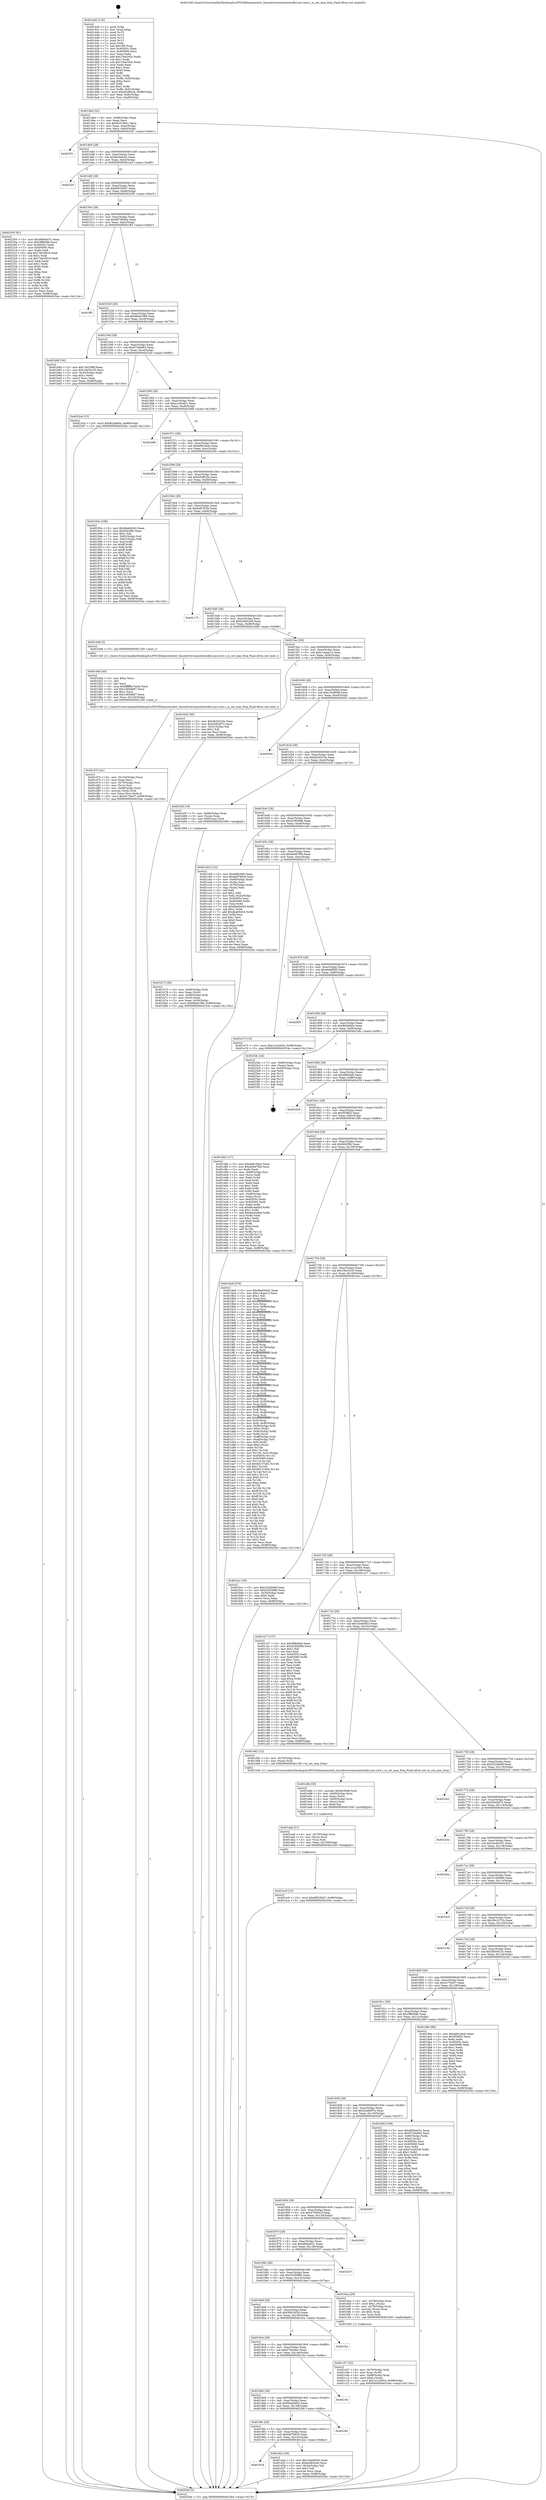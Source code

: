 digraph "0x401440" {
  label = "0x401440 (/mnt/c/Users/mathe/Desktop/tcc/POCII/binaries/extr_linuxdriversmmchostsdhci-pci-core.c_ni_set_max_freq_Final-ollvm.out::main(0))"
  labelloc = "t"
  node[shape=record]

  Entry [label="",width=0.3,height=0.3,shape=circle,fillcolor=black,style=filled]
  "0x4014b4" [label="{
     0x4014b4 [32]\l
     | [instrs]\l
     &nbsp;&nbsp;0x4014b4 \<+6\>: mov -0x98(%rbp),%eax\l
     &nbsp;&nbsp;0x4014ba \<+2\>: mov %eax,%ecx\l
     &nbsp;&nbsp;0x4014bc \<+6\>: sub $0x8c47dbe1,%ecx\l
     &nbsp;&nbsp;0x4014c2 \<+6\>: mov %eax,-0xac(%rbp)\l
     &nbsp;&nbsp;0x4014c8 \<+6\>: mov %ecx,-0xb0(%rbp)\l
     &nbsp;&nbsp;0x4014ce \<+6\>: je 00000000004022f1 \<main+0xeb1\>\l
  }"]
  "0x4022f1" [label="{
     0x4022f1\l
  }", style=dashed]
  "0x4014d4" [label="{
     0x4014d4 [28]\l
     | [instrs]\l
     &nbsp;&nbsp;0x4014d4 \<+5\>: jmp 00000000004014d9 \<main+0x99\>\l
     &nbsp;&nbsp;0x4014d9 \<+6\>: mov -0xac(%rbp),%eax\l
     &nbsp;&nbsp;0x4014df \<+5\>: sub $0x8e3b6c42,%eax\l
     &nbsp;&nbsp;0x4014e4 \<+6\>: mov %eax,-0xb4(%rbp)\l
     &nbsp;&nbsp;0x4014ea \<+6\>: je 0000000000401ecf \<main+0xa8f\>\l
  }"]
  Exit [label="",width=0.3,height=0.3,shape=circle,fillcolor=black,style=filled,peripheries=2]
  "0x401ecf" [label="{
     0x401ecf\l
  }", style=dashed]
  "0x4014f0" [label="{
     0x4014f0 [28]\l
     | [instrs]\l
     &nbsp;&nbsp;0x4014f0 \<+5\>: jmp 00000000004014f5 \<main+0xb5\>\l
     &nbsp;&nbsp;0x4014f5 \<+6\>: mov -0xac(%rbp),%eax\l
     &nbsp;&nbsp;0x4014fb \<+5\>: sub $0x8f525847,%eax\l
     &nbsp;&nbsp;0x401500 \<+6\>: mov %eax,-0xb8(%rbp)\l
     &nbsp;&nbsp;0x401506 \<+6\>: je 0000000000402305 \<main+0xec5\>\l
  }"]
  "0x401ec0" [label="{
     0x401ec0 [15]\l
     | [instrs]\l
     &nbsp;&nbsp;0x401ec0 \<+10\>: movl $0x8f525847,-0x98(%rbp)\l
     &nbsp;&nbsp;0x401eca \<+5\>: jmp 000000000040254e \<main+0x110e\>\l
  }"]
  "0x402305" [label="{
     0x402305 [91]\l
     | [instrs]\l
     &nbsp;&nbsp;0x402305 \<+5\>: mov $0x4804e031,%eax\l
     &nbsp;&nbsp;0x40230a \<+5\>: mov $0x3ff6f48b,%ecx\l
     &nbsp;&nbsp;0x40230f \<+7\>: mov 0x40505c,%edx\l
     &nbsp;&nbsp;0x402316 \<+7\>: mov 0x405060,%esi\l
     &nbsp;&nbsp;0x40231d \<+2\>: mov %edx,%edi\l
     &nbsp;&nbsp;0x40231f \<+6\>: add $0x740c0816,%edi\l
     &nbsp;&nbsp;0x402325 \<+3\>: sub $0x1,%edi\l
     &nbsp;&nbsp;0x402328 \<+6\>: sub $0x740c0816,%edi\l
     &nbsp;&nbsp;0x40232e \<+3\>: imul %edi,%edx\l
     &nbsp;&nbsp;0x402331 \<+3\>: and $0x1,%edx\l
     &nbsp;&nbsp;0x402334 \<+3\>: cmp $0x0,%edx\l
     &nbsp;&nbsp;0x402337 \<+4\>: sete %r8b\l
     &nbsp;&nbsp;0x40233b \<+3\>: cmp $0xa,%esi\l
     &nbsp;&nbsp;0x40233e \<+4\>: setl %r9b\l
     &nbsp;&nbsp;0x402342 \<+3\>: mov %r8b,%r10b\l
     &nbsp;&nbsp;0x402345 \<+3\>: and %r9b,%r10b\l
     &nbsp;&nbsp;0x402348 \<+3\>: xor %r9b,%r8b\l
     &nbsp;&nbsp;0x40234b \<+3\>: or %r8b,%r10b\l
     &nbsp;&nbsp;0x40234e \<+4\>: test $0x1,%r10b\l
     &nbsp;&nbsp;0x402352 \<+3\>: cmovne %ecx,%eax\l
     &nbsp;&nbsp;0x402355 \<+6\>: mov %eax,-0x98(%rbp)\l
     &nbsp;&nbsp;0x40235b \<+5\>: jmp 000000000040254e \<main+0x110e\>\l
  }"]
  "0x40150c" [label="{
     0x40150c [28]\l
     | [instrs]\l
     &nbsp;&nbsp;0x40150c \<+5\>: jmp 0000000000401511 \<main+0xd1\>\l
     &nbsp;&nbsp;0x401511 \<+6\>: mov -0xac(%rbp),%eax\l
     &nbsp;&nbsp;0x401517 \<+5\>: sub $0x90780d5a,%eax\l
     &nbsp;&nbsp;0x40151c \<+6\>: mov %eax,-0xbc(%rbp)\l
     &nbsp;&nbsp;0x401522 \<+6\>: je 0000000000401ff3 \<main+0xbb3\>\l
  }"]
  "0x401eab" [label="{
     0x401eab [21]\l
     | [instrs]\l
     &nbsp;&nbsp;0x401eab \<+4\>: mov -0x70(%rbp),%rcx\l
     &nbsp;&nbsp;0x401eaf \<+3\>: mov (%rcx),%rcx\l
     &nbsp;&nbsp;0x401eb2 \<+3\>: mov %rcx,%rdi\l
     &nbsp;&nbsp;0x401eb5 \<+6\>: mov %eax,-0x158(%rbp)\l
     &nbsp;&nbsp;0x401ebb \<+5\>: call 0000000000401030 \<free@plt\>\l
     | [calls]\l
     &nbsp;&nbsp;0x401030 \{1\} (unknown)\l
  }"]
  "0x401ff3" [label="{
     0x401ff3\l
  }", style=dashed]
  "0x401528" [label="{
     0x401528 [28]\l
     | [instrs]\l
     &nbsp;&nbsp;0x401528 \<+5\>: jmp 000000000040152d \<main+0xed\>\l
     &nbsp;&nbsp;0x40152d \<+6\>: mov -0xac(%rbp),%eax\l
     &nbsp;&nbsp;0x401533 \<+5\>: sub $0x96a61f98,%eax\l
     &nbsp;&nbsp;0x401538 \<+6\>: mov %eax,-0xc0(%rbp)\l
     &nbsp;&nbsp;0x40153e \<+6\>: je 0000000000401b90 \<main+0x750\>\l
  }"]
  "0x401e8e" [label="{
     0x401e8e [29]\l
     | [instrs]\l
     &nbsp;&nbsp;0x401e8e \<+10\>: movabs $0x4030d6,%rdi\l
     &nbsp;&nbsp;0x401e98 \<+4\>: mov -0x60(%rbp),%rcx\l
     &nbsp;&nbsp;0x401e9c \<+2\>: mov %eax,(%rcx)\l
     &nbsp;&nbsp;0x401e9e \<+4\>: mov -0x60(%rbp),%rcx\l
     &nbsp;&nbsp;0x401ea2 \<+2\>: mov (%rcx),%esi\l
     &nbsp;&nbsp;0x401ea4 \<+2\>: mov $0x0,%al\l
     &nbsp;&nbsp;0x401ea6 \<+5\>: call 0000000000401040 \<printf@plt\>\l
     | [calls]\l
     &nbsp;&nbsp;0x401040 \{1\} (unknown)\l
  }"]
  "0x401b90" [label="{
     0x401b90 [30]\l
     | [instrs]\l
     &nbsp;&nbsp;0x401b90 \<+5\>: mov $0x74d20f6f,%eax\l
     &nbsp;&nbsp;0x401b95 \<+5\>: mov $0x18a33c35,%ecx\l
     &nbsp;&nbsp;0x401b9a \<+3\>: mov -0x30(%rbp),%edx\l
     &nbsp;&nbsp;0x401b9d \<+3\>: cmp $0x1,%edx\l
     &nbsp;&nbsp;0x401ba0 \<+3\>: cmovl %ecx,%eax\l
     &nbsp;&nbsp;0x401ba3 \<+6\>: mov %eax,-0x98(%rbp)\l
     &nbsp;&nbsp;0x401ba9 \<+5\>: jmp 000000000040254e \<main+0x110e\>\l
  }"]
  "0x401544" [label="{
     0x401544 [28]\l
     | [instrs]\l
     &nbsp;&nbsp;0x401544 \<+5\>: jmp 0000000000401549 \<main+0x109\>\l
     &nbsp;&nbsp;0x401549 \<+6\>: mov -0xac(%rbp),%eax\l
     &nbsp;&nbsp;0x40154f \<+5\>: sub $0x9720e863,%eax\l
     &nbsp;&nbsp;0x401554 \<+6\>: mov %eax,-0xc4(%rbp)\l
     &nbsp;&nbsp;0x40155a \<+6\>: je 00000000004023cd \<main+0xf8d\>\l
  }"]
  "0x401d75" [label="{
     0x401d75 [41]\l
     | [instrs]\l
     &nbsp;&nbsp;0x401d75 \<+6\>: mov -0x154(%rbp),%ecx\l
     &nbsp;&nbsp;0x401d7b \<+3\>: imul %eax,%ecx\l
     &nbsp;&nbsp;0x401d7e \<+4\>: mov -0x70(%rbp),%rsi\l
     &nbsp;&nbsp;0x401d82 \<+3\>: mov (%rsi),%rsi\l
     &nbsp;&nbsp;0x401d85 \<+4\>: mov -0x68(%rbp),%rdi\l
     &nbsp;&nbsp;0x401d89 \<+3\>: movslq (%rdi),%rdi\l
     &nbsp;&nbsp;0x401d8c \<+3\>: mov %ecx,(%rsi,%rdi,4)\l
     &nbsp;&nbsp;0x401d8f \<+10\>: movl $0x3c754cf7,-0x98(%rbp)\l
     &nbsp;&nbsp;0x401d99 \<+5\>: jmp 000000000040254e \<main+0x110e\>\l
  }"]
  "0x4023cd" [label="{
     0x4023cd [15]\l
     | [instrs]\l
     &nbsp;&nbsp;0x4023cd \<+10\>: movl $0xf62a9d0e,-0x98(%rbp)\l
     &nbsp;&nbsp;0x4023d7 \<+5\>: jmp 000000000040254e \<main+0x110e\>\l
  }"]
  "0x401560" [label="{
     0x401560 [28]\l
     | [instrs]\l
     &nbsp;&nbsp;0x401560 \<+5\>: jmp 0000000000401565 \<main+0x125\>\l
     &nbsp;&nbsp;0x401565 \<+6\>: mov -0xac(%rbp),%eax\l
     &nbsp;&nbsp;0x40156b \<+5\>: sub $0xa1d3e401,%eax\l
     &nbsp;&nbsp;0x401570 \<+6\>: mov %eax,-0xc8(%rbp)\l
     &nbsp;&nbsp;0x401576 \<+6\>: je 0000000000402488 \<main+0x1048\>\l
  }"]
  "0x401d4d" [label="{
     0x401d4d [40]\l
     | [instrs]\l
     &nbsp;&nbsp;0x401d4d \<+5\>: mov $0x2,%ecx\l
     &nbsp;&nbsp;0x401d52 \<+1\>: cltd\l
     &nbsp;&nbsp;0x401d53 \<+2\>: idiv %ecx\l
     &nbsp;&nbsp;0x401d55 \<+6\>: imul $0xfffffffe,%edx,%ecx\l
     &nbsp;&nbsp;0x401d5b \<+6\>: sub $0x14926b87,%ecx\l
     &nbsp;&nbsp;0x401d61 \<+3\>: add $0x1,%ecx\l
     &nbsp;&nbsp;0x401d64 \<+6\>: add $0x14926b87,%ecx\l
     &nbsp;&nbsp;0x401d6a \<+6\>: mov %ecx,-0x154(%rbp)\l
     &nbsp;&nbsp;0x401d70 \<+5\>: call 0000000000401160 \<next_i\>\l
     | [calls]\l
     &nbsp;&nbsp;0x401160 \{1\} (/mnt/c/Users/mathe/Desktop/tcc/POCII/binaries/extr_linuxdriversmmchostsdhci-pci-core.c_ni_set_max_freq_Final-ollvm.out::next_i)\l
  }"]
  "0x402488" [label="{
     0x402488\l
  }", style=dashed]
  "0x40157c" [label="{
     0x40157c [28]\l
     | [instrs]\l
     &nbsp;&nbsp;0x40157c \<+5\>: jmp 0000000000401581 \<main+0x141\>\l
     &nbsp;&nbsp;0x401581 \<+6\>: mov -0xac(%rbp),%eax\l
     &nbsp;&nbsp;0x401587 \<+5\>: sub $0xa8919a4c,%eax\l
     &nbsp;&nbsp;0x40158c \<+6\>: mov %eax,-0xcc(%rbp)\l
     &nbsp;&nbsp;0x401592 \<+6\>: je 000000000040245e \<main+0x101e\>\l
  }"]
  "0x401918" [label="{
     0x401918\l
  }", style=dashed]
  "0x40245e" [label="{
     0x40245e\l
  }", style=dashed]
  "0x401598" [label="{
     0x401598 [28]\l
     | [instrs]\l
     &nbsp;&nbsp;0x401598 \<+5\>: jmp 000000000040159d \<main+0x15d\>\l
     &nbsp;&nbsp;0x40159d \<+6\>: mov -0xac(%rbp),%eax\l
     &nbsp;&nbsp;0x4015a3 \<+5\>: sub $0xb5cf823a,%eax\l
     &nbsp;&nbsp;0x4015a8 \<+6\>: mov %eax,-0xd0(%rbp)\l
     &nbsp;&nbsp;0x4015ae \<+6\>: je 000000000040193e \<main+0x4fe\>\l
  }"]
  "0x401d2a" [label="{
     0x401d2a [30]\l
     | [instrs]\l
     &nbsp;&nbsp;0x401d2a \<+5\>: mov $0x1bedd5b3,%eax\l
     &nbsp;&nbsp;0x401d2f \<+5\>: mov $0xbc9b52e9,%ecx\l
     &nbsp;&nbsp;0x401d34 \<+3\>: mov -0x2a(%rbp),%dl\l
     &nbsp;&nbsp;0x401d37 \<+3\>: test $0x1,%dl\l
     &nbsp;&nbsp;0x401d3a \<+3\>: cmovne %ecx,%eax\l
     &nbsp;&nbsp;0x401d3d \<+6\>: mov %eax,-0x98(%rbp)\l
     &nbsp;&nbsp;0x401d43 \<+5\>: jmp 000000000040254e \<main+0x110e\>\l
  }"]
  "0x40193e" [label="{
     0x40193e [106]\l
     | [instrs]\l
     &nbsp;&nbsp;0x40193e \<+5\>: mov $0x6ba640d2,%eax\l
     &nbsp;&nbsp;0x401943 \<+5\>: mov $0xfd42f9b,%ecx\l
     &nbsp;&nbsp;0x401948 \<+2\>: mov $0x1,%dl\l
     &nbsp;&nbsp;0x40194a \<+7\>: mov -0x92(%rbp),%sil\l
     &nbsp;&nbsp;0x401951 \<+7\>: mov -0x91(%rbp),%dil\l
     &nbsp;&nbsp;0x401958 \<+3\>: mov %sil,%r8b\l
     &nbsp;&nbsp;0x40195b \<+4\>: xor $0xff,%r8b\l
     &nbsp;&nbsp;0x40195f \<+3\>: mov %dil,%r9b\l
     &nbsp;&nbsp;0x401962 \<+4\>: xor $0xff,%r9b\l
     &nbsp;&nbsp;0x401966 \<+3\>: xor $0x1,%dl\l
     &nbsp;&nbsp;0x401969 \<+3\>: mov %r8b,%r10b\l
     &nbsp;&nbsp;0x40196c \<+4\>: and $0xff,%r10b\l
     &nbsp;&nbsp;0x401970 \<+3\>: and %dl,%sil\l
     &nbsp;&nbsp;0x401973 \<+3\>: mov %r9b,%r11b\l
     &nbsp;&nbsp;0x401976 \<+4\>: and $0xff,%r11b\l
     &nbsp;&nbsp;0x40197a \<+3\>: and %dl,%dil\l
     &nbsp;&nbsp;0x40197d \<+3\>: or %sil,%r10b\l
     &nbsp;&nbsp;0x401980 \<+3\>: or %dil,%r11b\l
     &nbsp;&nbsp;0x401983 \<+3\>: xor %r11b,%r10b\l
     &nbsp;&nbsp;0x401986 \<+3\>: or %r9b,%r8b\l
     &nbsp;&nbsp;0x401989 \<+4\>: xor $0xff,%r8b\l
     &nbsp;&nbsp;0x40198d \<+3\>: or $0x1,%dl\l
     &nbsp;&nbsp;0x401990 \<+3\>: and %dl,%r8b\l
     &nbsp;&nbsp;0x401993 \<+3\>: or %r8b,%r10b\l
     &nbsp;&nbsp;0x401996 \<+4\>: test $0x1,%r10b\l
     &nbsp;&nbsp;0x40199a \<+3\>: cmovne %ecx,%eax\l
     &nbsp;&nbsp;0x40199d \<+6\>: mov %eax,-0x98(%rbp)\l
     &nbsp;&nbsp;0x4019a3 \<+5\>: jmp 000000000040254e \<main+0x110e\>\l
  }"]
  "0x4015b4" [label="{
     0x4015b4 [28]\l
     | [instrs]\l
     &nbsp;&nbsp;0x4015b4 \<+5\>: jmp 00000000004015b9 \<main+0x179\>\l
     &nbsp;&nbsp;0x4015b9 \<+6\>: mov -0xac(%rbp),%eax\l
     &nbsp;&nbsp;0x4015bf \<+5\>: sub $0xba87f35e,%eax\l
     &nbsp;&nbsp;0x4015c4 \<+6\>: mov %eax,-0xd4(%rbp)\l
     &nbsp;&nbsp;0x4015ca \<+6\>: je 0000000000402175 \<main+0xd35\>\l
  }"]
  "0x40254e" [label="{
     0x40254e [5]\l
     | [instrs]\l
     &nbsp;&nbsp;0x40254e \<+5\>: jmp 00000000004014b4 \<main+0x74\>\l
  }"]
  "0x401440" [label="{
     0x401440 [116]\l
     | [instrs]\l
     &nbsp;&nbsp;0x401440 \<+1\>: push %rbp\l
     &nbsp;&nbsp;0x401441 \<+3\>: mov %rsp,%rbp\l
     &nbsp;&nbsp;0x401444 \<+2\>: push %r15\l
     &nbsp;&nbsp;0x401446 \<+2\>: push %r14\l
     &nbsp;&nbsp;0x401448 \<+2\>: push %r13\l
     &nbsp;&nbsp;0x40144a \<+2\>: push %r12\l
     &nbsp;&nbsp;0x40144c \<+1\>: push %rbx\l
     &nbsp;&nbsp;0x40144d \<+7\>: sub $0x168,%rsp\l
     &nbsp;&nbsp;0x401454 \<+7\>: mov 0x40505c,%eax\l
     &nbsp;&nbsp;0x40145b \<+7\>: mov 0x405060,%ecx\l
     &nbsp;&nbsp;0x401462 \<+2\>: mov %eax,%edx\l
     &nbsp;&nbsp;0x401464 \<+6\>: add $0x15be343c,%edx\l
     &nbsp;&nbsp;0x40146a \<+3\>: sub $0x1,%edx\l
     &nbsp;&nbsp;0x40146d \<+6\>: sub $0x15be343c,%edx\l
     &nbsp;&nbsp;0x401473 \<+3\>: imul %edx,%eax\l
     &nbsp;&nbsp;0x401476 \<+3\>: and $0x1,%eax\l
     &nbsp;&nbsp;0x401479 \<+3\>: cmp $0x0,%eax\l
     &nbsp;&nbsp;0x40147c \<+4\>: sete %r8b\l
     &nbsp;&nbsp;0x401480 \<+4\>: and $0x1,%r8b\l
     &nbsp;&nbsp;0x401484 \<+7\>: mov %r8b,-0x92(%rbp)\l
     &nbsp;&nbsp;0x40148b \<+3\>: cmp $0xa,%ecx\l
     &nbsp;&nbsp;0x40148e \<+4\>: setl %r8b\l
     &nbsp;&nbsp;0x401492 \<+4\>: and $0x1,%r8b\l
     &nbsp;&nbsp;0x401496 \<+7\>: mov %r8b,-0x91(%rbp)\l
     &nbsp;&nbsp;0x40149d \<+10\>: movl $0xb5cf823a,-0x98(%rbp)\l
     &nbsp;&nbsp;0x4014a7 \<+6\>: mov %edi,-0x9c(%rbp)\l
     &nbsp;&nbsp;0x4014ad \<+7\>: mov %rsi,-0xa8(%rbp)\l
  }"]
  "0x4018fc" [label="{
     0x4018fc [28]\l
     | [instrs]\l
     &nbsp;&nbsp;0x4018fc \<+5\>: jmp 0000000000401901 \<main+0x4c1\>\l
     &nbsp;&nbsp;0x401901 \<+6\>: mov -0xac(%rbp),%eax\l
     &nbsp;&nbsp;0x401907 \<+5\>: sub $0x6ef78829,%eax\l
     &nbsp;&nbsp;0x40190c \<+6\>: mov %eax,-0x14c(%rbp)\l
     &nbsp;&nbsp;0x401912 \<+6\>: je 0000000000401d2a \<main+0x8ea\>\l
  }"]
  "0x402175" [label="{
     0x402175\l
  }", style=dashed]
  "0x4015d0" [label="{
     0x4015d0 [28]\l
     | [instrs]\l
     &nbsp;&nbsp;0x4015d0 \<+5\>: jmp 00000000004015d5 \<main+0x195\>\l
     &nbsp;&nbsp;0x4015d5 \<+6\>: mov -0xac(%rbp),%eax\l
     &nbsp;&nbsp;0x4015db \<+5\>: sub $0xbc9b52e9,%eax\l
     &nbsp;&nbsp;0x4015e0 \<+6\>: mov %eax,-0xd8(%rbp)\l
     &nbsp;&nbsp;0x4015e6 \<+6\>: je 0000000000401d48 \<main+0x908\>\l
  }"]
  "0x4023f4" [label="{
     0x4023f4\l
  }", style=dashed]
  "0x401d48" [label="{
     0x401d48 [5]\l
     | [instrs]\l
     &nbsp;&nbsp;0x401d48 \<+5\>: call 0000000000401160 \<next_i\>\l
     | [calls]\l
     &nbsp;&nbsp;0x401160 \{1\} (/mnt/c/Users/mathe/Desktop/tcc/POCII/binaries/extr_linuxdriversmmchostsdhci-pci-core.c_ni_set_max_freq_Final-ollvm.out::next_i)\l
  }"]
  "0x4015ec" [label="{
     0x4015ec [28]\l
     | [instrs]\l
     &nbsp;&nbsp;0x4015ec \<+5\>: jmp 00000000004015f1 \<main+0x1b1\>\l
     &nbsp;&nbsp;0x4015f1 \<+6\>: mov -0xac(%rbp),%eax\l
     &nbsp;&nbsp;0x4015f7 \<+5\>: sub $0xc14aaa12,%eax\l
     &nbsp;&nbsp;0x4015fc \<+6\>: mov %eax,-0xdc(%rbp)\l
     &nbsp;&nbsp;0x401602 \<+6\>: je 0000000000401b20 \<main+0x6e0\>\l
  }"]
  "0x4018e0" [label="{
     0x4018e0 [28]\l
     | [instrs]\l
     &nbsp;&nbsp;0x4018e0 \<+5\>: jmp 00000000004018e5 \<main+0x4a5\>\l
     &nbsp;&nbsp;0x4018e5 \<+6\>: mov -0xac(%rbp),%eax\l
     &nbsp;&nbsp;0x4018eb \<+5\>: sub $0x6ba640d2,%eax\l
     &nbsp;&nbsp;0x4018f0 \<+6\>: mov %eax,-0x148(%rbp)\l
     &nbsp;&nbsp;0x4018f6 \<+6\>: je 00000000004023f4 \<main+0xfb4\>\l
  }"]
  "0x401b20" [label="{
     0x401b20 [30]\l
     | [instrs]\l
     &nbsp;&nbsp;0x401b20 \<+5\>: mov $0xd020323e,%eax\l
     &nbsp;&nbsp;0x401b25 \<+5\>: mov $0x2942bf72,%ecx\l
     &nbsp;&nbsp;0x401b2a \<+3\>: mov -0x31(%rbp),%dl\l
     &nbsp;&nbsp;0x401b2d \<+3\>: test $0x1,%dl\l
     &nbsp;&nbsp;0x401b30 \<+3\>: cmovne %ecx,%eax\l
     &nbsp;&nbsp;0x401b33 \<+6\>: mov %eax,-0x98(%rbp)\l
     &nbsp;&nbsp;0x401b39 \<+5\>: jmp 000000000040254e \<main+0x110e\>\l
  }"]
  "0x401608" [label="{
     0x401608 [28]\l
     | [instrs]\l
     &nbsp;&nbsp;0x401608 \<+5\>: jmp 000000000040160d \<main+0x1cd\>\l
     &nbsp;&nbsp;0x40160d \<+6\>: mov -0xac(%rbp),%eax\l
     &nbsp;&nbsp;0x401613 \<+5\>: sub $0xc35480df,%eax\l
     &nbsp;&nbsp;0x401618 \<+6\>: mov %eax,-0xe0(%rbp)\l
     &nbsp;&nbsp;0x40161e \<+6\>: je 000000000040205d \<main+0xc1d\>\l
  }"]
  "0x4021fe" [label="{
     0x4021fe\l
  }", style=dashed]
  "0x40205d" [label="{
     0x40205d\l
  }", style=dashed]
  "0x401624" [label="{
     0x401624 [28]\l
     | [instrs]\l
     &nbsp;&nbsp;0x401624 \<+5\>: jmp 0000000000401629 \<main+0x1e9\>\l
     &nbsp;&nbsp;0x401629 \<+6\>: mov -0xac(%rbp),%eax\l
     &nbsp;&nbsp;0x40162f \<+5\>: sub $0xd020323e,%eax\l
     &nbsp;&nbsp;0x401634 \<+6\>: mov %eax,-0xe4(%rbp)\l
     &nbsp;&nbsp;0x40163a \<+6\>: je 0000000000401b5f \<main+0x71f\>\l
  }"]
  "0x4018c4" [label="{
     0x4018c4 [28]\l
     | [instrs]\l
     &nbsp;&nbsp;0x4018c4 \<+5\>: jmp 00000000004018c9 \<main+0x489\>\l
     &nbsp;&nbsp;0x4018c9 \<+6\>: mov -0xac(%rbp),%eax\l
     &nbsp;&nbsp;0x4018cf \<+5\>: sub $0x674b26ec,%eax\l
     &nbsp;&nbsp;0x4018d4 \<+6\>: mov %eax,-0x144(%rbp)\l
     &nbsp;&nbsp;0x4018da \<+6\>: je 00000000004021fe \<main+0xdbe\>\l
  }"]
  "0x401b5f" [label="{
     0x401b5f [19]\l
     | [instrs]\l
     &nbsp;&nbsp;0x401b5f \<+7\>: mov -0x88(%rbp),%rax\l
     &nbsp;&nbsp;0x401b66 \<+3\>: mov (%rax),%rax\l
     &nbsp;&nbsp;0x401b69 \<+4\>: mov 0x8(%rax),%rdi\l
     &nbsp;&nbsp;0x401b6d \<+5\>: call 0000000000401060 \<atoi@plt\>\l
     | [calls]\l
     &nbsp;&nbsp;0x401060 \{1\} (unknown)\l
  }"]
  "0x401640" [label="{
     0x401640 [28]\l
     | [instrs]\l
     &nbsp;&nbsp;0x401640 \<+5\>: jmp 0000000000401645 \<main+0x205\>\l
     &nbsp;&nbsp;0x401645 \<+6\>: mov -0xac(%rbp),%eax\l
     &nbsp;&nbsp;0x40164b \<+5\>: sub $0xd18f2686,%eax\l
     &nbsp;&nbsp;0x401650 \<+6\>: mov %eax,-0xe8(%rbp)\l
     &nbsp;&nbsp;0x401656 \<+6\>: je 0000000000401cb0 \<main+0x870\>\l
  }"]
  "0x401f2a" [label="{
     0x401f2a\l
  }", style=dashed]
  "0x401cb0" [label="{
     0x401cb0 [122]\l
     | [instrs]\l
     &nbsp;&nbsp;0x401cb0 \<+5\>: mov $0xd88c9a0,%eax\l
     &nbsp;&nbsp;0x401cb5 \<+5\>: mov $0x6ef78829,%ecx\l
     &nbsp;&nbsp;0x401cba \<+4\>: mov -0x68(%rbp),%rdx\l
     &nbsp;&nbsp;0x401cbe \<+2\>: mov (%rdx),%esi\l
     &nbsp;&nbsp;0x401cc0 \<+4\>: mov -0x78(%rbp),%rdx\l
     &nbsp;&nbsp;0x401cc4 \<+2\>: cmp (%rdx),%esi\l
     &nbsp;&nbsp;0x401cc6 \<+4\>: setl %dil\l
     &nbsp;&nbsp;0x401cca \<+4\>: and $0x1,%dil\l
     &nbsp;&nbsp;0x401cce \<+4\>: mov %dil,-0x2a(%rbp)\l
     &nbsp;&nbsp;0x401cd2 \<+7\>: mov 0x40505c,%esi\l
     &nbsp;&nbsp;0x401cd9 \<+8\>: mov 0x405060,%r8d\l
     &nbsp;&nbsp;0x401ce1 \<+3\>: mov %esi,%r9d\l
     &nbsp;&nbsp;0x401ce4 \<+7\>: sub $0xdba00454,%r9d\l
     &nbsp;&nbsp;0x401ceb \<+4\>: sub $0x1,%r9d\l
     &nbsp;&nbsp;0x401cef \<+7\>: add $0xdba00454,%r9d\l
     &nbsp;&nbsp;0x401cf6 \<+4\>: imul %r9d,%esi\l
     &nbsp;&nbsp;0x401cfa \<+3\>: and $0x1,%esi\l
     &nbsp;&nbsp;0x401cfd \<+3\>: cmp $0x0,%esi\l
     &nbsp;&nbsp;0x401d00 \<+4\>: sete %dil\l
     &nbsp;&nbsp;0x401d04 \<+4\>: cmp $0xa,%r8d\l
     &nbsp;&nbsp;0x401d08 \<+4\>: setl %r10b\l
     &nbsp;&nbsp;0x401d0c \<+3\>: mov %dil,%r11b\l
     &nbsp;&nbsp;0x401d0f \<+3\>: and %r10b,%r11b\l
     &nbsp;&nbsp;0x401d12 \<+3\>: xor %r10b,%dil\l
     &nbsp;&nbsp;0x401d15 \<+3\>: or %dil,%r11b\l
     &nbsp;&nbsp;0x401d18 \<+4\>: test $0x1,%r11b\l
     &nbsp;&nbsp;0x401d1c \<+3\>: cmovne %ecx,%eax\l
     &nbsp;&nbsp;0x401d1f \<+6\>: mov %eax,-0x98(%rbp)\l
     &nbsp;&nbsp;0x401d25 \<+5\>: jmp 000000000040254e \<main+0x110e\>\l
  }"]
  "0x40165c" [label="{
     0x40165c [28]\l
     | [instrs]\l
     &nbsp;&nbsp;0x40165c \<+5\>: jmp 0000000000401661 \<main+0x221\>\l
     &nbsp;&nbsp;0x401661 \<+6\>: mov -0xac(%rbp),%eax\l
     &nbsp;&nbsp;0x401667 \<+5\>: sub $0xde9d7f9d,%eax\l
     &nbsp;&nbsp;0x40166c \<+6\>: mov %eax,-0xec(%rbp)\l
     &nbsp;&nbsp;0x401672 \<+6\>: je 0000000000401e73 \<main+0xa33\>\l
  }"]
  "0x401c07" [label="{
     0x401c07 [32]\l
     | [instrs]\l
     &nbsp;&nbsp;0x401c07 \<+4\>: mov -0x70(%rbp),%rdi\l
     &nbsp;&nbsp;0x401c0b \<+3\>: mov %rax,(%rdi)\l
     &nbsp;&nbsp;0x401c0e \<+4\>: mov -0x68(%rbp),%rax\l
     &nbsp;&nbsp;0x401c12 \<+6\>: movl $0x0,(%rax)\l
     &nbsp;&nbsp;0x401c18 \<+10\>: movl $0x1a1a3454,-0x98(%rbp)\l
     &nbsp;&nbsp;0x401c22 \<+5\>: jmp 000000000040254e \<main+0x110e\>\l
  }"]
  "0x401e73" [label="{
     0x401e73 [15]\l
     | [instrs]\l
     &nbsp;&nbsp;0x401e73 \<+10\>: movl $0x1a1a3454,-0x98(%rbp)\l
     &nbsp;&nbsp;0x401e7d \<+5\>: jmp 000000000040254e \<main+0x110e\>\l
  }"]
  "0x401678" [label="{
     0x401678 [28]\l
     | [instrs]\l
     &nbsp;&nbsp;0x401678 \<+5\>: jmp 000000000040167d \<main+0x23d\>\l
     &nbsp;&nbsp;0x40167d \<+6\>: mov -0xac(%rbp),%eax\l
     &nbsp;&nbsp;0x401683 \<+5\>: sub $0xe6e6f005,%eax\l
     &nbsp;&nbsp;0x401688 \<+6\>: mov %eax,-0xf0(%rbp)\l
     &nbsp;&nbsp;0x40168e \<+6\>: je 00000000004020f5 \<main+0xcb5\>\l
  }"]
  "0x4018a8" [label="{
     0x4018a8 [28]\l
     | [instrs]\l
     &nbsp;&nbsp;0x4018a8 \<+5\>: jmp 00000000004018ad \<main+0x46d\>\l
     &nbsp;&nbsp;0x4018ad \<+6\>: mov -0xac(%rbp),%eax\l
     &nbsp;&nbsp;0x4018b3 \<+5\>: sub $0x58818226,%eax\l
     &nbsp;&nbsp;0x4018b8 \<+6\>: mov %eax,-0x140(%rbp)\l
     &nbsp;&nbsp;0x4018be \<+6\>: je 0000000000401f2a \<main+0xaea\>\l
  }"]
  "0x4020f5" [label="{
     0x4020f5\l
  }", style=dashed]
  "0x401694" [label="{
     0x401694 [28]\l
     | [instrs]\l
     &nbsp;&nbsp;0x401694 \<+5\>: jmp 0000000000401699 \<main+0x259\>\l
     &nbsp;&nbsp;0x401699 \<+6\>: mov -0xac(%rbp),%eax\l
     &nbsp;&nbsp;0x40169f \<+5\>: sub $0xf62a9d0e,%eax\l
     &nbsp;&nbsp;0x4016a4 \<+6\>: mov %eax,-0xf4(%rbp)\l
     &nbsp;&nbsp;0x4016aa \<+6\>: je 00000000004023dc \<main+0xf9c\>\l
  }"]
  "0x401bea" [label="{
     0x401bea [29]\l
     | [instrs]\l
     &nbsp;&nbsp;0x401bea \<+4\>: mov -0x78(%rbp),%rax\l
     &nbsp;&nbsp;0x401bee \<+6\>: movl $0x1,(%rax)\l
     &nbsp;&nbsp;0x401bf4 \<+4\>: mov -0x78(%rbp),%rax\l
     &nbsp;&nbsp;0x401bf8 \<+3\>: movslq (%rax),%rax\l
     &nbsp;&nbsp;0x401bfb \<+4\>: shl $0x2,%rax\l
     &nbsp;&nbsp;0x401bff \<+3\>: mov %rax,%rdi\l
     &nbsp;&nbsp;0x401c02 \<+5\>: call 0000000000401050 \<malloc@plt\>\l
     | [calls]\l
     &nbsp;&nbsp;0x401050 \{1\} (unknown)\l
  }"]
  "0x4023dc" [label="{
     0x4023dc [24]\l
     | [instrs]\l
     &nbsp;&nbsp;0x4023dc \<+7\>: mov -0x90(%rbp),%rax\l
     &nbsp;&nbsp;0x4023e3 \<+2\>: mov (%rax),%eax\l
     &nbsp;&nbsp;0x4023e5 \<+4\>: lea -0x28(%rbp),%rsp\l
     &nbsp;&nbsp;0x4023e9 \<+1\>: pop %rbx\l
     &nbsp;&nbsp;0x4023ea \<+2\>: pop %r12\l
     &nbsp;&nbsp;0x4023ec \<+2\>: pop %r13\l
     &nbsp;&nbsp;0x4023ee \<+2\>: pop %r14\l
     &nbsp;&nbsp;0x4023f0 \<+2\>: pop %r15\l
     &nbsp;&nbsp;0x4023f2 \<+1\>: pop %rbp\l
     &nbsp;&nbsp;0x4023f3 \<+1\>: ret\l
  }"]
  "0x4016b0" [label="{
     0x4016b0 [28]\l
     | [instrs]\l
     &nbsp;&nbsp;0x4016b0 \<+5\>: jmp 00000000004016b5 \<main+0x275\>\l
     &nbsp;&nbsp;0x4016b5 \<+6\>: mov -0xac(%rbp),%eax\l
     &nbsp;&nbsp;0x4016bb \<+5\>: sub $0xd88c9a0,%eax\l
     &nbsp;&nbsp;0x4016c0 \<+6\>: mov %eax,-0xf8(%rbp)\l
     &nbsp;&nbsp;0x4016c6 \<+6\>: je 0000000000402439 \<main+0xff9\>\l
  }"]
  "0x40188c" [label="{
     0x40188c [28]\l
     | [instrs]\l
     &nbsp;&nbsp;0x40188c \<+5\>: jmp 0000000000401891 \<main+0x451\>\l
     &nbsp;&nbsp;0x401891 \<+6\>: mov -0xac(%rbp),%eax\l
     &nbsp;&nbsp;0x401897 \<+5\>: sub $0x533f3886,%eax\l
     &nbsp;&nbsp;0x40189c \<+6\>: mov %eax,-0x13c(%rbp)\l
     &nbsp;&nbsp;0x4018a2 \<+6\>: je 0000000000401bea \<main+0x7aa\>\l
  }"]
  "0x402439" [label="{
     0x402439\l
  }", style=dashed]
  "0x4016cc" [label="{
     0x4016cc [28]\l
     | [instrs]\l
     &nbsp;&nbsp;0x4016cc \<+5\>: jmp 00000000004016d1 \<main+0x291\>\l
     &nbsp;&nbsp;0x4016d1 \<+6\>: mov -0xac(%rbp),%eax\l
     &nbsp;&nbsp;0x4016d7 \<+5\>: sub $0xf55ff25,%eax\l
     &nbsp;&nbsp;0x4016dc \<+6\>: mov %eax,-0xfc(%rbp)\l
     &nbsp;&nbsp;0x4016e2 \<+6\>: je 0000000000401df4 \<main+0x9b4\>\l
  }"]
  "0x402537" [label="{
     0x402537\l
  }", style=dashed]
  "0x401df4" [label="{
     0x401df4 [127]\l
     | [instrs]\l
     &nbsp;&nbsp;0x401df4 \<+5\>: mov $0xa8919a4c,%eax\l
     &nbsp;&nbsp;0x401df9 \<+5\>: mov $0xde9d7f9d,%ecx\l
     &nbsp;&nbsp;0x401dfe \<+2\>: xor %edx,%edx\l
     &nbsp;&nbsp;0x401e00 \<+4\>: mov -0x68(%rbp),%rsi\l
     &nbsp;&nbsp;0x401e04 \<+2\>: mov (%rsi),%edi\l
     &nbsp;&nbsp;0x401e06 \<+3\>: mov %edx,%r8d\l
     &nbsp;&nbsp;0x401e09 \<+3\>: sub %edi,%r8d\l
     &nbsp;&nbsp;0x401e0c \<+2\>: mov %edx,%edi\l
     &nbsp;&nbsp;0x401e0e \<+3\>: sub $0x1,%edi\l
     &nbsp;&nbsp;0x401e11 \<+3\>: add %edi,%r8d\l
     &nbsp;&nbsp;0x401e14 \<+3\>: sub %r8d,%edx\l
     &nbsp;&nbsp;0x401e17 \<+4\>: mov -0x68(%rbp),%rsi\l
     &nbsp;&nbsp;0x401e1b \<+2\>: mov %edx,(%rsi)\l
     &nbsp;&nbsp;0x401e1d \<+7\>: mov 0x40505c,%edx\l
     &nbsp;&nbsp;0x401e24 \<+7\>: mov 0x405060,%edi\l
     &nbsp;&nbsp;0x401e2b \<+3\>: mov %edx,%r8d\l
     &nbsp;&nbsp;0x401e2e \<+7\>: sub $0x8dc4a0bd,%r8d\l
     &nbsp;&nbsp;0x401e35 \<+4\>: sub $0x1,%r8d\l
     &nbsp;&nbsp;0x401e39 \<+7\>: add $0x8dc4a0bd,%r8d\l
     &nbsp;&nbsp;0x401e40 \<+4\>: imul %r8d,%edx\l
     &nbsp;&nbsp;0x401e44 \<+3\>: and $0x1,%edx\l
     &nbsp;&nbsp;0x401e47 \<+3\>: cmp $0x0,%edx\l
     &nbsp;&nbsp;0x401e4a \<+4\>: sete %r9b\l
     &nbsp;&nbsp;0x401e4e \<+3\>: cmp $0xa,%edi\l
     &nbsp;&nbsp;0x401e51 \<+4\>: setl %r10b\l
     &nbsp;&nbsp;0x401e55 \<+3\>: mov %r9b,%r11b\l
     &nbsp;&nbsp;0x401e58 \<+3\>: and %r10b,%r11b\l
     &nbsp;&nbsp;0x401e5b \<+3\>: xor %r10b,%r9b\l
     &nbsp;&nbsp;0x401e5e \<+3\>: or %r9b,%r11b\l
     &nbsp;&nbsp;0x401e61 \<+4\>: test $0x1,%r11b\l
     &nbsp;&nbsp;0x401e65 \<+3\>: cmovne %ecx,%eax\l
     &nbsp;&nbsp;0x401e68 \<+6\>: mov %eax,-0x98(%rbp)\l
     &nbsp;&nbsp;0x401e6e \<+5\>: jmp 000000000040254e \<main+0x110e\>\l
  }"]
  "0x4016e8" [label="{
     0x4016e8 [28]\l
     | [instrs]\l
     &nbsp;&nbsp;0x4016e8 \<+5\>: jmp 00000000004016ed \<main+0x2ad\>\l
     &nbsp;&nbsp;0x4016ed \<+6\>: mov -0xac(%rbp),%eax\l
     &nbsp;&nbsp;0x4016f3 \<+5\>: sub $0xfd42f9b,%eax\l
     &nbsp;&nbsp;0x4016f8 \<+6\>: mov %eax,-0x100(%rbp)\l
     &nbsp;&nbsp;0x4016fe \<+6\>: je 00000000004019a8 \<main+0x568\>\l
  }"]
  "0x401870" [label="{
     0x401870 [28]\l
     | [instrs]\l
     &nbsp;&nbsp;0x401870 \<+5\>: jmp 0000000000401875 \<main+0x435\>\l
     &nbsp;&nbsp;0x401875 \<+6\>: mov -0xac(%rbp),%eax\l
     &nbsp;&nbsp;0x40187b \<+5\>: sub $0x4804e031,%eax\l
     &nbsp;&nbsp;0x401880 \<+6\>: mov %eax,-0x138(%rbp)\l
     &nbsp;&nbsp;0x401886 \<+6\>: je 0000000000402537 \<main+0x10f7\>\l
  }"]
  "0x4019a8" [label="{
     0x4019a8 [376]\l
     | [instrs]\l
     &nbsp;&nbsp;0x4019a8 \<+5\>: mov $0x6ba640d2,%eax\l
     &nbsp;&nbsp;0x4019ad \<+5\>: mov $0xc14aaa12,%ecx\l
     &nbsp;&nbsp;0x4019b2 \<+2\>: mov $0x1,%dl\l
     &nbsp;&nbsp;0x4019b4 \<+3\>: mov %rsp,%rsi\l
     &nbsp;&nbsp;0x4019b7 \<+4\>: add $0xfffffffffffffff0,%rsi\l
     &nbsp;&nbsp;0x4019bb \<+3\>: mov %rsi,%rsp\l
     &nbsp;&nbsp;0x4019be \<+7\>: mov %rsi,-0x90(%rbp)\l
     &nbsp;&nbsp;0x4019c5 \<+3\>: mov %rsp,%rsi\l
     &nbsp;&nbsp;0x4019c8 \<+4\>: add $0xfffffffffffffff0,%rsi\l
     &nbsp;&nbsp;0x4019cc \<+3\>: mov %rsi,%rsp\l
     &nbsp;&nbsp;0x4019cf \<+3\>: mov %rsp,%rdi\l
     &nbsp;&nbsp;0x4019d2 \<+4\>: add $0xfffffffffffffff0,%rdi\l
     &nbsp;&nbsp;0x4019d6 \<+3\>: mov %rdi,%rsp\l
     &nbsp;&nbsp;0x4019d9 \<+7\>: mov %rdi,-0x88(%rbp)\l
     &nbsp;&nbsp;0x4019e0 \<+3\>: mov %rsp,%rdi\l
     &nbsp;&nbsp;0x4019e3 \<+4\>: add $0xfffffffffffffff0,%rdi\l
     &nbsp;&nbsp;0x4019e7 \<+3\>: mov %rdi,%rsp\l
     &nbsp;&nbsp;0x4019ea \<+4\>: mov %rdi,-0x80(%rbp)\l
     &nbsp;&nbsp;0x4019ee \<+3\>: mov %rsp,%rdi\l
     &nbsp;&nbsp;0x4019f1 \<+4\>: add $0xfffffffffffffff0,%rdi\l
     &nbsp;&nbsp;0x4019f5 \<+3\>: mov %rdi,%rsp\l
     &nbsp;&nbsp;0x4019f8 \<+4\>: mov %rdi,-0x78(%rbp)\l
     &nbsp;&nbsp;0x4019fc \<+3\>: mov %rsp,%rdi\l
     &nbsp;&nbsp;0x4019ff \<+4\>: add $0xfffffffffffffff0,%rdi\l
     &nbsp;&nbsp;0x401a03 \<+3\>: mov %rdi,%rsp\l
     &nbsp;&nbsp;0x401a06 \<+4\>: mov %rdi,-0x70(%rbp)\l
     &nbsp;&nbsp;0x401a0a \<+3\>: mov %rsp,%rdi\l
     &nbsp;&nbsp;0x401a0d \<+4\>: add $0xfffffffffffffff0,%rdi\l
     &nbsp;&nbsp;0x401a11 \<+3\>: mov %rdi,%rsp\l
     &nbsp;&nbsp;0x401a14 \<+4\>: mov %rdi,-0x68(%rbp)\l
     &nbsp;&nbsp;0x401a18 \<+3\>: mov %rsp,%rdi\l
     &nbsp;&nbsp;0x401a1b \<+4\>: add $0xfffffffffffffff0,%rdi\l
     &nbsp;&nbsp;0x401a1f \<+3\>: mov %rdi,%rsp\l
     &nbsp;&nbsp;0x401a22 \<+4\>: mov %rdi,-0x60(%rbp)\l
     &nbsp;&nbsp;0x401a26 \<+3\>: mov %rsp,%rdi\l
     &nbsp;&nbsp;0x401a29 \<+4\>: add $0xfffffffffffffff0,%rdi\l
     &nbsp;&nbsp;0x401a2d \<+3\>: mov %rdi,%rsp\l
     &nbsp;&nbsp;0x401a30 \<+4\>: mov %rdi,-0x58(%rbp)\l
     &nbsp;&nbsp;0x401a34 \<+3\>: mov %rsp,%rdi\l
     &nbsp;&nbsp;0x401a37 \<+4\>: add $0xfffffffffffffff0,%rdi\l
     &nbsp;&nbsp;0x401a3b \<+3\>: mov %rdi,%rsp\l
     &nbsp;&nbsp;0x401a3e \<+4\>: mov %rdi,-0x50(%rbp)\l
     &nbsp;&nbsp;0x401a42 \<+3\>: mov %rsp,%rdi\l
     &nbsp;&nbsp;0x401a45 \<+4\>: add $0xfffffffffffffff0,%rdi\l
     &nbsp;&nbsp;0x401a49 \<+3\>: mov %rdi,%rsp\l
     &nbsp;&nbsp;0x401a4c \<+4\>: mov %rdi,-0x48(%rbp)\l
     &nbsp;&nbsp;0x401a50 \<+3\>: mov %rsp,%rdi\l
     &nbsp;&nbsp;0x401a53 \<+4\>: add $0xfffffffffffffff0,%rdi\l
     &nbsp;&nbsp;0x401a57 \<+3\>: mov %rdi,%rsp\l
     &nbsp;&nbsp;0x401a5a \<+4\>: mov %rdi,-0x40(%rbp)\l
     &nbsp;&nbsp;0x401a5e \<+7\>: mov -0x90(%rbp),%rdi\l
     &nbsp;&nbsp;0x401a65 \<+6\>: movl $0x0,(%rdi)\l
     &nbsp;&nbsp;0x401a6b \<+7\>: mov -0x9c(%rbp),%r8d\l
     &nbsp;&nbsp;0x401a72 \<+3\>: mov %r8d,(%rsi)\l
     &nbsp;&nbsp;0x401a75 \<+7\>: mov -0x88(%rbp),%rdi\l
     &nbsp;&nbsp;0x401a7c \<+7\>: mov -0xa8(%rbp),%r9\l
     &nbsp;&nbsp;0x401a83 \<+3\>: mov %r9,(%rdi)\l
     &nbsp;&nbsp;0x401a86 \<+3\>: cmpl $0x2,(%rsi)\l
     &nbsp;&nbsp;0x401a89 \<+4\>: setne %r10b\l
     &nbsp;&nbsp;0x401a8d \<+4\>: and $0x1,%r10b\l
     &nbsp;&nbsp;0x401a91 \<+4\>: mov %r10b,-0x31(%rbp)\l
     &nbsp;&nbsp;0x401a95 \<+8\>: mov 0x40505c,%r11d\l
     &nbsp;&nbsp;0x401a9d \<+7\>: mov 0x405060,%ebx\l
     &nbsp;&nbsp;0x401aa4 \<+3\>: mov %r11d,%r14d\l
     &nbsp;&nbsp;0x401aa7 \<+7\>: sub $0x6d137a92,%r14d\l
     &nbsp;&nbsp;0x401aae \<+4\>: sub $0x1,%r14d\l
     &nbsp;&nbsp;0x401ab2 \<+7\>: add $0x6d137a92,%r14d\l
     &nbsp;&nbsp;0x401ab9 \<+4\>: imul %r14d,%r11d\l
     &nbsp;&nbsp;0x401abd \<+4\>: and $0x1,%r11d\l
     &nbsp;&nbsp;0x401ac1 \<+4\>: cmp $0x0,%r11d\l
     &nbsp;&nbsp;0x401ac5 \<+4\>: sete %r10b\l
     &nbsp;&nbsp;0x401ac9 \<+3\>: cmp $0xa,%ebx\l
     &nbsp;&nbsp;0x401acc \<+4\>: setl %r15b\l
     &nbsp;&nbsp;0x401ad0 \<+3\>: mov %r10b,%r12b\l
     &nbsp;&nbsp;0x401ad3 \<+4\>: xor $0xff,%r12b\l
     &nbsp;&nbsp;0x401ad7 \<+3\>: mov %r15b,%r13b\l
     &nbsp;&nbsp;0x401ada \<+4\>: xor $0xff,%r13b\l
     &nbsp;&nbsp;0x401ade \<+3\>: xor $0x0,%dl\l
     &nbsp;&nbsp;0x401ae1 \<+3\>: mov %r12b,%sil\l
     &nbsp;&nbsp;0x401ae4 \<+4\>: and $0x0,%sil\l
     &nbsp;&nbsp;0x401ae8 \<+3\>: and %dl,%r10b\l
     &nbsp;&nbsp;0x401aeb \<+3\>: mov %r13b,%dil\l
     &nbsp;&nbsp;0x401aee \<+4\>: and $0x0,%dil\l
     &nbsp;&nbsp;0x401af2 \<+3\>: and %dl,%r15b\l
     &nbsp;&nbsp;0x401af5 \<+3\>: or %r10b,%sil\l
     &nbsp;&nbsp;0x401af8 \<+3\>: or %r15b,%dil\l
     &nbsp;&nbsp;0x401afb \<+3\>: xor %dil,%sil\l
     &nbsp;&nbsp;0x401afe \<+3\>: or %r13b,%r12b\l
     &nbsp;&nbsp;0x401b01 \<+4\>: xor $0xff,%r12b\l
     &nbsp;&nbsp;0x401b05 \<+3\>: or $0x0,%dl\l
     &nbsp;&nbsp;0x401b08 \<+3\>: and %dl,%r12b\l
     &nbsp;&nbsp;0x401b0b \<+3\>: or %r12b,%sil\l
     &nbsp;&nbsp;0x401b0e \<+4\>: test $0x1,%sil\l
     &nbsp;&nbsp;0x401b12 \<+3\>: cmovne %ecx,%eax\l
     &nbsp;&nbsp;0x401b15 \<+6\>: mov %eax,-0x98(%rbp)\l
     &nbsp;&nbsp;0x401b1b \<+5\>: jmp 000000000040254e \<main+0x110e\>\l
  }"]
  "0x401704" [label="{
     0x401704 [28]\l
     | [instrs]\l
     &nbsp;&nbsp;0x401704 \<+5\>: jmp 0000000000401709 \<main+0x2c9\>\l
     &nbsp;&nbsp;0x401709 \<+6\>: mov -0xac(%rbp),%eax\l
     &nbsp;&nbsp;0x40170f \<+5\>: sub $0x18a33c35,%eax\l
     &nbsp;&nbsp;0x401714 \<+6\>: mov %eax,-0x104(%rbp)\l
     &nbsp;&nbsp;0x40171a \<+6\>: je 0000000000401bcc \<main+0x78c\>\l
  }"]
  "0x402002" [label="{
     0x402002\l
  }", style=dashed]
  "0x401b72" [label="{
     0x401b72 [30]\l
     | [instrs]\l
     &nbsp;&nbsp;0x401b72 \<+4\>: mov -0x80(%rbp),%rdi\l
     &nbsp;&nbsp;0x401b76 \<+2\>: mov %eax,(%rdi)\l
     &nbsp;&nbsp;0x401b78 \<+4\>: mov -0x80(%rbp),%rdi\l
     &nbsp;&nbsp;0x401b7c \<+2\>: mov (%rdi),%eax\l
     &nbsp;&nbsp;0x401b7e \<+3\>: mov %eax,-0x30(%rbp)\l
     &nbsp;&nbsp;0x401b81 \<+10\>: movl $0x96a61f98,-0x98(%rbp)\l
     &nbsp;&nbsp;0x401b8b \<+5\>: jmp 000000000040254e \<main+0x110e\>\l
  }"]
  "0x401854" [label="{
     0x401854 [28]\l
     | [instrs]\l
     &nbsp;&nbsp;0x401854 \<+5\>: jmp 0000000000401859 \<main+0x419\>\l
     &nbsp;&nbsp;0x401859 \<+6\>: mov -0xac(%rbp),%eax\l
     &nbsp;&nbsp;0x40185f \<+5\>: sub $0x47550e1f,%eax\l
     &nbsp;&nbsp;0x401864 \<+6\>: mov %eax,-0x134(%rbp)\l
     &nbsp;&nbsp;0x40186a \<+6\>: je 0000000000402002 \<main+0xbc2\>\l
  }"]
  "0x401bcc" [label="{
     0x401bcc [30]\l
     | [instrs]\l
     &nbsp;&nbsp;0x401bcc \<+5\>: mov $0x232d0e6f,%eax\l
     &nbsp;&nbsp;0x401bd1 \<+5\>: mov $0x533f3886,%ecx\l
     &nbsp;&nbsp;0x401bd6 \<+3\>: mov -0x30(%rbp),%edx\l
     &nbsp;&nbsp;0x401bd9 \<+3\>: cmp $0x0,%edx\l
     &nbsp;&nbsp;0x401bdc \<+3\>: cmove %ecx,%eax\l
     &nbsp;&nbsp;0x401bdf \<+6\>: mov %eax,-0x98(%rbp)\l
     &nbsp;&nbsp;0x401be5 \<+5\>: jmp 000000000040254e \<main+0x110e\>\l
  }"]
  "0x401720" [label="{
     0x401720 [28]\l
     | [instrs]\l
     &nbsp;&nbsp;0x401720 \<+5\>: jmp 0000000000401725 \<main+0x2e5\>\l
     &nbsp;&nbsp;0x401725 \<+6\>: mov -0xac(%rbp),%eax\l
     &nbsp;&nbsp;0x40172b \<+5\>: sub $0x1a1a3454,%eax\l
     &nbsp;&nbsp;0x401730 \<+6\>: mov %eax,-0x108(%rbp)\l
     &nbsp;&nbsp;0x401736 \<+6\>: je 0000000000401c27 \<main+0x7e7\>\l
  }"]
  "0x4020d7" [label="{
     0x4020d7\l
  }", style=dashed]
  "0x401c27" [label="{
     0x401c27 [137]\l
     | [instrs]\l
     &nbsp;&nbsp;0x401c27 \<+5\>: mov $0xd88c9a0,%eax\l
     &nbsp;&nbsp;0x401c2c \<+5\>: mov $0xd18f2686,%ecx\l
     &nbsp;&nbsp;0x401c31 \<+2\>: mov $0x1,%dl\l
     &nbsp;&nbsp;0x401c33 \<+2\>: xor %esi,%esi\l
     &nbsp;&nbsp;0x401c35 \<+7\>: mov 0x40505c,%edi\l
     &nbsp;&nbsp;0x401c3c \<+8\>: mov 0x405060,%r8d\l
     &nbsp;&nbsp;0x401c44 \<+3\>: sub $0x1,%esi\l
     &nbsp;&nbsp;0x401c47 \<+3\>: mov %edi,%r9d\l
     &nbsp;&nbsp;0x401c4a \<+3\>: add %esi,%r9d\l
     &nbsp;&nbsp;0x401c4d \<+4\>: imul %r9d,%edi\l
     &nbsp;&nbsp;0x401c51 \<+3\>: and $0x1,%edi\l
     &nbsp;&nbsp;0x401c54 \<+3\>: cmp $0x0,%edi\l
     &nbsp;&nbsp;0x401c57 \<+4\>: sete %r10b\l
     &nbsp;&nbsp;0x401c5b \<+4\>: cmp $0xa,%r8d\l
     &nbsp;&nbsp;0x401c5f \<+4\>: setl %r11b\l
     &nbsp;&nbsp;0x401c63 \<+3\>: mov %r10b,%bl\l
     &nbsp;&nbsp;0x401c66 \<+3\>: xor $0xff,%bl\l
     &nbsp;&nbsp;0x401c69 \<+3\>: mov %r11b,%r14b\l
     &nbsp;&nbsp;0x401c6c \<+4\>: xor $0xff,%r14b\l
     &nbsp;&nbsp;0x401c70 \<+3\>: xor $0x1,%dl\l
     &nbsp;&nbsp;0x401c73 \<+3\>: mov %bl,%r15b\l
     &nbsp;&nbsp;0x401c76 \<+4\>: and $0xff,%r15b\l
     &nbsp;&nbsp;0x401c7a \<+3\>: and %dl,%r10b\l
     &nbsp;&nbsp;0x401c7d \<+3\>: mov %r14b,%r12b\l
     &nbsp;&nbsp;0x401c80 \<+4\>: and $0xff,%r12b\l
     &nbsp;&nbsp;0x401c84 \<+3\>: and %dl,%r11b\l
     &nbsp;&nbsp;0x401c87 \<+3\>: or %r10b,%r15b\l
     &nbsp;&nbsp;0x401c8a \<+3\>: or %r11b,%r12b\l
     &nbsp;&nbsp;0x401c8d \<+3\>: xor %r12b,%r15b\l
     &nbsp;&nbsp;0x401c90 \<+3\>: or %r14b,%bl\l
     &nbsp;&nbsp;0x401c93 \<+3\>: xor $0xff,%bl\l
     &nbsp;&nbsp;0x401c96 \<+3\>: or $0x1,%dl\l
     &nbsp;&nbsp;0x401c99 \<+2\>: and %dl,%bl\l
     &nbsp;&nbsp;0x401c9b \<+3\>: or %bl,%r15b\l
     &nbsp;&nbsp;0x401c9e \<+4\>: test $0x1,%r15b\l
     &nbsp;&nbsp;0x401ca2 \<+3\>: cmovne %ecx,%eax\l
     &nbsp;&nbsp;0x401ca5 \<+6\>: mov %eax,-0x98(%rbp)\l
     &nbsp;&nbsp;0x401cab \<+5\>: jmp 000000000040254e \<main+0x110e\>\l
  }"]
  "0x40173c" [label="{
     0x40173c [28]\l
     | [instrs]\l
     &nbsp;&nbsp;0x40173c \<+5\>: jmp 0000000000401741 \<main+0x301\>\l
     &nbsp;&nbsp;0x401741 \<+6\>: mov -0xac(%rbp),%eax\l
     &nbsp;&nbsp;0x401747 \<+5\>: sub $0x1bedd5b3,%eax\l
     &nbsp;&nbsp;0x40174c \<+6\>: mov %eax,-0x10c(%rbp)\l
     &nbsp;&nbsp;0x401752 \<+6\>: je 0000000000401e82 \<main+0xa42\>\l
  }"]
  "0x401838" [label="{
     0x401838 [28]\l
     | [instrs]\l
     &nbsp;&nbsp;0x401838 \<+5\>: jmp 000000000040183d \<main+0x3fd\>\l
     &nbsp;&nbsp;0x40183d \<+6\>: mov -0xac(%rbp),%eax\l
     &nbsp;&nbsp;0x401843 \<+5\>: sub $0x42d6697e,%eax\l
     &nbsp;&nbsp;0x401848 \<+6\>: mov %eax,-0x130(%rbp)\l
     &nbsp;&nbsp;0x40184e \<+6\>: je 00000000004020d7 \<main+0xc97\>\l
  }"]
  "0x401e82" [label="{
     0x401e82 [12]\l
     | [instrs]\l
     &nbsp;&nbsp;0x401e82 \<+4\>: mov -0x70(%rbp),%rax\l
     &nbsp;&nbsp;0x401e86 \<+3\>: mov (%rax),%rdi\l
     &nbsp;&nbsp;0x401e89 \<+5\>: call 0000000000401240 \<ni_set_max_freq\>\l
     | [calls]\l
     &nbsp;&nbsp;0x401240 \{1\} (/mnt/c/Users/mathe/Desktop/tcc/POCII/binaries/extr_linuxdriversmmchostsdhci-pci-core.c_ni_set_max_freq_Final-ollvm.out::ni_set_max_freq)\l
  }"]
  "0x401758" [label="{
     0x401758 [28]\l
     | [instrs]\l
     &nbsp;&nbsp;0x401758 \<+5\>: jmp 000000000040175d \<main+0x31d\>\l
     &nbsp;&nbsp;0x40175d \<+6\>: mov -0xac(%rbp),%eax\l
     &nbsp;&nbsp;0x401763 \<+5\>: sub $0x232d0e6f,%eax\l
     &nbsp;&nbsp;0x401768 \<+6\>: mov %eax,-0x110(%rbp)\l
     &nbsp;&nbsp;0x40176e \<+6\>: je 00000000004022e2 \<main+0xea2\>\l
  }"]
  "0x402360" [label="{
     0x402360 [109]\l
     | [instrs]\l
     &nbsp;&nbsp;0x402360 \<+5\>: mov $0x4804e031,%eax\l
     &nbsp;&nbsp;0x402365 \<+5\>: mov $0x9720e863,%ecx\l
     &nbsp;&nbsp;0x40236a \<+7\>: mov -0x90(%rbp),%rdx\l
     &nbsp;&nbsp;0x402371 \<+6\>: movl $0x0,(%rdx)\l
     &nbsp;&nbsp;0x402377 \<+7\>: mov 0x40505c,%esi\l
     &nbsp;&nbsp;0x40237e \<+7\>: mov 0x405060,%edi\l
     &nbsp;&nbsp;0x402385 \<+3\>: mov %esi,%r8d\l
     &nbsp;&nbsp;0x402388 \<+7\>: sub $0xe7e29336,%r8d\l
     &nbsp;&nbsp;0x40238f \<+4\>: sub $0x1,%r8d\l
     &nbsp;&nbsp;0x402393 \<+7\>: add $0xe7e29336,%r8d\l
     &nbsp;&nbsp;0x40239a \<+4\>: imul %r8d,%esi\l
     &nbsp;&nbsp;0x40239e \<+3\>: and $0x1,%esi\l
     &nbsp;&nbsp;0x4023a1 \<+3\>: cmp $0x0,%esi\l
     &nbsp;&nbsp;0x4023a4 \<+4\>: sete %r9b\l
     &nbsp;&nbsp;0x4023a8 \<+3\>: cmp $0xa,%edi\l
     &nbsp;&nbsp;0x4023ab \<+4\>: setl %r10b\l
     &nbsp;&nbsp;0x4023af \<+3\>: mov %r9b,%r11b\l
     &nbsp;&nbsp;0x4023b2 \<+3\>: and %r10b,%r11b\l
     &nbsp;&nbsp;0x4023b5 \<+3\>: xor %r10b,%r9b\l
     &nbsp;&nbsp;0x4023b8 \<+3\>: or %r9b,%r11b\l
     &nbsp;&nbsp;0x4023bb \<+4\>: test $0x1,%r11b\l
     &nbsp;&nbsp;0x4023bf \<+3\>: cmovne %ecx,%eax\l
     &nbsp;&nbsp;0x4023c2 \<+6\>: mov %eax,-0x98(%rbp)\l
     &nbsp;&nbsp;0x4023c8 \<+5\>: jmp 000000000040254e \<main+0x110e\>\l
  }"]
  "0x4022e2" [label="{
     0x4022e2\l
  }", style=dashed]
  "0x401774" [label="{
     0x401774 [28]\l
     | [instrs]\l
     &nbsp;&nbsp;0x401774 \<+5\>: jmp 0000000000401779 \<main+0x339\>\l
     &nbsp;&nbsp;0x401779 \<+6\>: mov -0xac(%rbp),%eax\l
     &nbsp;&nbsp;0x40177f \<+5\>: sub $0x2942bf72,%eax\l
     &nbsp;&nbsp;0x401784 \<+6\>: mov %eax,-0x114(%rbp)\l
     &nbsp;&nbsp;0x40178a \<+6\>: je 0000000000401b3e \<main+0x6fe\>\l
  }"]
  "0x40181c" [label="{
     0x40181c [28]\l
     | [instrs]\l
     &nbsp;&nbsp;0x40181c \<+5\>: jmp 0000000000401821 \<main+0x3e1\>\l
     &nbsp;&nbsp;0x401821 \<+6\>: mov -0xac(%rbp),%eax\l
     &nbsp;&nbsp;0x401827 \<+5\>: sub $0x3ff6f48b,%eax\l
     &nbsp;&nbsp;0x40182c \<+6\>: mov %eax,-0x12c(%rbp)\l
     &nbsp;&nbsp;0x401832 \<+6\>: je 0000000000402360 \<main+0xf20\>\l
  }"]
  "0x401b3e" [label="{
     0x401b3e\l
  }", style=dashed]
  "0x401790" [label="{
     0x401790 [28]\l
     | [instrs]\l
     &nbsp;&nbsp;0x401790 \<+5\>: jmp 0000000000401795 \<main+0x355\>\l
     &nbsp;&nbsp;0x401795 \<+6\>: mov -0xac(%rbp),%eax\l
     &nbsp;&nbsp;0x40179b \<+5\>: sub $0x2ac4b191,%eax\l
     &nbsp;&nbsp;0x4017a0 \<+6\>: mov %eax,-0x118(%rbp)\l
     &nbsp;&nbsp;0x4017a6 \<+6\>: je 00000000004024ea \<main+0x10aa\>\l
  }"]
  "0x401d9e" [label="{
     0x401d9e [86]\l
     | [instrs]\l
     &nbsp;&nbsp;0x401d9e \<+5\>: mov $0xa8919a4c,%eax\l
     &nbsp;&nbsp;0x401da3 \<+5\>: mov $0xf55ff25,%ecx\l
     &nbsp;&nbsp;0x401da8 \<+2\>: xor %edx,%edx\l
     &nbsp;&nbsp;0x401daa \<+7\>: mov 0x40505c,%esi\l
     &nbsp;&nbsp;0x401db1 \<+7\>: mov 0x405060,%edi\l
     &nbsp;&nbsp;0x401db8 \<+3\>: sub $0x1,%edx\l
     &nbsp;&nbsp;0x401dbb \<+3\>: mov %esi,%r8d\l
     &nbsp;&nbsp;0x401dbe \<+3\>: add %edx,%r8d\l
     &nbsp;&nbsp;0x401dc1 \<+4\>: imul %r8d,%esi\l
     &nbsp;&nbsp;0x401dc5 \<+3\>: and $0x1,%esi\l
     &nbsp;&nbsp;0x401dc8 \<+3\>: cmp $0x0,%esi\l
     &nbsp;&nbsp;0x401dcb \<+4\>: sete %r9b\l
     &nbsp;&nbsp;0x401dcf \<+3\>: cmp $0xa,%edi\l
     &nbsp;&nbsp;0x401dd2 \<+4\>: setl %r10b\l
     &nbsp;&nbsp;0x401dd6 \<+3\>: mov %r9b,%r11b\l
     &nbsp;&nbsp;0x401dd9 \<+3\>: and %r10b,%r11b\l
     &nbsp;&nbsp;0x401ddc \<+3\>: xor %r10b,%r9b\l
     &nbsp;&nbsp;0x401ddf \<+3\>: or %r9b,%r11b\l
     &nbsp;&nbsp;0x401de2 \<+4\>: test $0x1,%r11b\l
     &nbsp;&nbsp;0x401de6 \<+3\>: cmovne %ecx,%eax\l
     &nbsp;&nbsp;0x401de9 \<+6\>: mov %eax,-0x98(%rbp)\l
     &nbsp;&nbsp;0x401def \<+5\>: jmp 000000000040254e \<main+0x110e\>\l
  }"]
  "0x4024ea" [label="{
     0x4024ea\l
  }", style=dashed]
  "0x4017ac" [label="{
     0x4017ac [28]\l
     | [instrs]\l
     &nbsp;&nbsp;0x4017ac \<+5\>: jmp 00000000004017b1 \<main+0x371\>\l
     &nbsp;&nbsp;0x4017b1 \<+6\>: mov -0xac(%rbp),%eax\l
     &nbsp;&nbsp;0x4017b7 \<+5\>: sub $0x312b6d8e,%eax\l
     &nbsp;&nbsp;0x4017bc \<+6\>: mov %eax,-0x11c(%rbp)\l
     &nbsp;&nbsp;0x4017c2 \<+6\>: je 00000000004024c5 \<main+0x1085\>\l
  }"]
  "0x401800" [label="{
     0x401800 [28]\l
     | [instrs]\l
     &nbsp;&nbsp;0x401800 \<+5\>: jmp 0000000000401805 \<main+0x3c5\>\l
     &nbsp;&nbsp;0x401805 \<+6\>: mov -0xac(%rbp),%eax\l
     &nbsp;&nbsp;0x40180b \<+5\>: sub $0x3c754cf7,%eax\l
     &nbsp;&nbsp;0x401810 \<+6\>: mov %eax,-0x128(%rbp)\l
     &nbsp;&nbsp;0x401816 \<+6\>: je 0000000000401d9e \<main+0x95e\>\l
  }"]
  "0x4024c5" [label="{
     0x4024c5\l
  }", style=dashed]
  "0x4017c8" [label="{
     0x4017c8 [28]\l
     | [instrs]\l
     &nbsp;&nbsp;0x4017c8 \<+5\>: jmp 00000000004017cd \<main+0x38d\>\l
     &nbsp;&nbsp;0x4017cd \<+6\>: mov -0xac(%rbp),%eax\l
     &nbsp;&nbsp;0x4017d3 \<+5\>: sub $0x36c2371b,%eax\l
     &nbsp;&nbsp;0x4017d8 \<+6\>: mov %eax,-0x120(%rbp)\l
     &nbsp;&nbsp;0x4017de \<+6\>: je 000000000040214b \<main+0xd0b\>\l
  }"]
  "0x4022d3" [label="{
     0x4022d3\l
  }", style=dashed]
  "0x40214b" [label="{
     0x40214b\l
  }", style=dashed]
  "0x4017e4" [label="{
     0x4017e4 [28]\l
     | [instrs]\l
     &nbsp;&nbsp;0x4017e4 \<+5\>: jmp 00000000004017e9 \<main+0x3a9\>\l
     &nbsp;&nbsp;0x4017e9 \<+6\>: mov -0xac(%rbp),%eax\l
     &nbsp;&nbsp;0x4017ef \<+5\>: sub $0x3830413c,%eax\l
     &nbsp;&nbsp;0x4017f4 \<+6\>: mov %eax,-0x124(%rbp)\l
     &nbsp;&nbsp;0x4017fa \<+6\>: je 00000000004022d3 \<main+0xe93\>\l
  }"]
  Entry -> "0x401440" [label=" 1"]
  "0x4014b4" -> "0x4022f1" [label=" 0"]
  "0x4014b4" -> "0x4014d4" [label=" 22"]
  "0x4023dc" -> Exit [label=" 1"]
  "0x4014d4" -> "0x401ecf" [label=" 0"]
  "0x4014d4" -> "0x4014f0" [label=" 22"]
  "0x4023cd" -> "0x40254e" [label=" 1"]
  "0x4014f0" -> "0x402305" [label=" 1"]
  "0x4014f0" -> "0x40150c" [label=" 21"]
  "0x402360" -> "0x40254e" [label=" 1"]
  "0x40150c" -> "0x401ff3" [label=" 0"]
  "0x40150c" -> "0x401528" [label=" 21"]
  "0x402305" -> "0x40254e" [label=" 1"]
  "0x401528" -> "0x401b90" [label=" 1"]
  "0x401528" -> "0x401544" [label=" 20"]
  "0x401ec0" -> "0x40254e" [label=" 1"]
  "0x401544" -> "0x4023cd" [label=" 1"]
  "0x401544" -> "0x401560" [label=" 19"]
  "0x401eab" -> "0x401ec0" [label=" 1"]
  "0x401560" -> "0x402488" [label=" 0"]
  "0x401560" -> "0x40157c" [label=" 19"]
  "0x401e8e" -> "0x401eab" [label=" 1"]
  "0x40157c" -> "0x40245e" [label=" 0"]
  "0x40157c" -> "0x401598" [label=" 19"]
  "0x401e82" -> "0x401e8e" [label=" 1"]
  "0x401598" -> "0x40193e" [label=" 1"]
  "0x401598" -> "0x4015b4" [label=" 18"]
  "0x40193e" -> "0x40254e" [label=" 1"]
  "0x401440" -> "0x4014b4" [label=" 1"]
  "0x40254e" -> "0x4014b4" [label=" 21"]
  "0x401e73" -> "0x40254e" [label=" 1"]
  "0x4015b4" -> "0x402175" [label=" 0"]
  "0x4015b4" -> "0x4015d0" [label=" 18"]
  "0x401d9e" -> "0x40254e" [label=" 1"]
  "0x4015d0" -> "0x401d48" [label=" 1"]
  "0x4015d0" -> "0x4015ec" [label=" 17"]
  "0x401d75" -> "0x40254e" [label=" 1"]
  "0x4015ec" -> "0x401b20" [label=" 1"]
  "0x4015ec" -> "0x401608" [label=" 16"]
  "0x401d48" -> "0x401d4d" [label=" 1"]
  "0x401608" -> "0x40205d" [label=" 0"]
  "0x401608" -> "0x401624" [label=" 16"]
  "0x401d2a" -> "0x40254e" [label=" 2"]
  "0x401624" -> "0x401b5f" [label=" 1"]
  "0x401624" -> "0x401640" [label=" 15"]
  "0x4018fc" -> "0x401d2a" [label=" 2"]
  "0x401640" -> "0x401cb0" [label=" 2"]
  "0x401640" -> "0x40165c" [label=" 13"]
  "0x401df4" -> "0x40254e" [label=" 1"]
  "0x40165c" -> "0x401e73" [label=" 1"]
  "0x40165c" -> "0x401678" [label=" 12"]
  "0x4018e0" -> "0x4023f4" [label=" 0"]
  "0x401678" -> "0x4020f5" [label=" 0"]
  "0x401678" -> "0x401694" [label=" 12"]
  "0x401d4d" -> "0x401d75" [label=" 1"]
  "0x401694" -> "0x4023dc" [label=" 1"]
  "0x401694" -> "0x4016b0" [label=" 11"]
  "0x4018c4" -> "0x4018e0" [label=" 2"]
  "0x4016b0" -> "0x402439" [label=" 0"]
  "0x4016b0" -> "0x4016cc" [label=" 11"]
  "0x4018fc" -> "0x401918" [label=" 0"]
  "0x4016cc" -> "0x401df4" [label=" 1"]
  "0x4016cc" -> "0x4016e8" [label=" 10"]
  "0x4018a8" -> "0x4018c4" [label=" 2"]
  "0x4016e8" -> "0x4019a8" [label=" 1"]
  "0x4016e8" -> "0x401704" [label=" 9"]
  "0x4018e0" -> "0x4018fc" [label=" 2"]
  "0x4019a8" -> "0x40254e" [label=" 1"]
  "0x401b20" -> "0x40254e" [label=" 1"]
  "0x401b5f" -> "0x401b72" [label=" 1"]
  "0x401b72" -> "0x40254e" [label=" 1"]
  "0x401b90" -> "0x40254e" [label=" 1"]
  "0x401cb0" -> "0x40254e" [label=" 2"]
  "0x401704" -> "0x401bcc" [label=" 1"]
  "0x401704" -> "0x401720" [label=" 8"]
  "0x401bcc" -> "0x40254e" [label=" 1"]
  "0x401c07" -> "0x40254e" [label=" 1"]
  "0x401720" -> "0x401c27" [label=" 2"]
  "0x401720" -> "0x40173c" [label=" 6"]
  "0x401bea" -> "0x401c07" [label=" 1"]
  "0x40173c" -> "0x401e82" [label=" 1"]
  "0x40173c" -> "0x401758" [label=" 5"]
  "0x40188c" -> "0x401bea" [label=" 1"]
  "0x401758" -> "0x4022e2" [label=" 0"]
  "0x401758" -> "0x401774" [label=" 5"]
  "0x4018c4" -> "0x4021fe" [label=" 0"]
  "0x401774" -> "0x401b3e" [label=" 0"]
  "0x401774" -> "0x401790" [label=" 5"]
  "0x401870" -> "0x402537" [label=" 0"]
  "0x401790" -> "0x4024ea" [label=" 0"]
  "0x401790" -> "0x4017ac" [label=" 5"]
  "0x4018a8" -> "0x401f2a" [label=" 0"]
  "0x4017ac" -> "0x4024c5" [label=" 0"]
  "0x4017ac" -> "0x4017c8" [label=" 5"]
  "0x401854" -> "0x402002" [label=" 0"]
  "0x4017c8" -> "0x40214b" [label=" 0"]
  "0x4017c8" -> "0x4017e4" [label=" 5"]
  "0x401c27" -> "0x40254e" [label=" 2"]
  "0x4017e4" -> "0x4022d3" [label=" 0"]
  "0x4017e4" -> "0x401800" [label=" 5"]
  "0x401854" -> "0x401870" [label=" 3"]
  "0x401800" -> "0x401d9e" [label=" 1"]
  "0x401800" -> "0x40181c" [label=" 4"]
  "0x401870" -> "0x40188c" [label=" 3"]
  "0x40181c" -> "0x402360" [label=" 1"]
  "0x40181c" -> "0x401838" [label=" 3"]
  "0x40188c" -> "0x4018a8" [label=" 2"]
  "0x401838" -> "0x4020d7" [label=" 0"]
  "0x401838" -> "0x401854" [label=" 3"]
}
